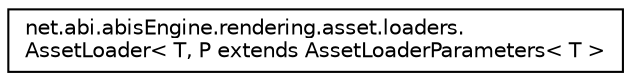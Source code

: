 digraph "Graphical Class Hierarchy"
{
 // LATEX_PDF_SIZE
  edge [fontname="Helvetica",fontsize="10",labelfontname="Helvetica",labelfontsize="10"];
  node [fontname="Helvetica",fontsize="10",shape=record];
  rankdir="LR";
  Node0 [label="net.abi.abisEngine.rendering.asset.loaders.\lAssetLoader\< T, P extends AssetLoaderParameters\< T \>",height=0.2,width=0.4,color="black", fillcolor="white", style="filled",URL="$d5/d06/classnet_1_1abi_1_1abis_engine_1_1rendering_1_1asset_1_1loaders_1_1_asset_loader.html",tooltip=" "];
}
